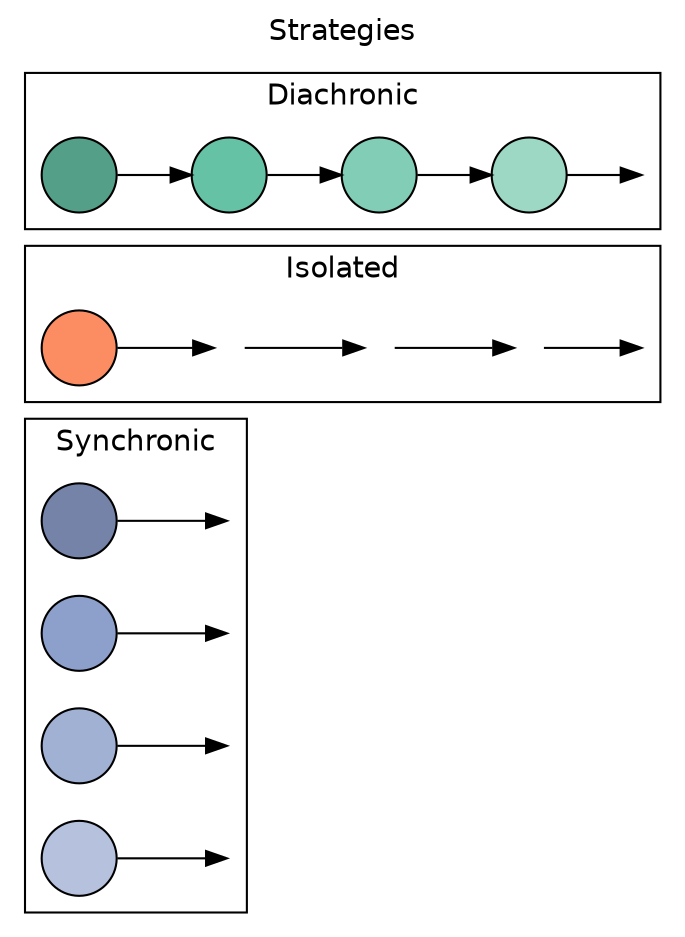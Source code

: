 digraph {
  rankdir=LR;
  label="Strategies";
  labelloc=t;
  fontname=helvetica;
  // bgcolor=transparent;

  node[fontname=helvetica; label=""; style=filled; shape=circle];

  // Set cluster order (top to bottom) by initializing
  // nodes in each cluster starting from bottom to top
  s4_1, solo_s1, d1;

  // Colors are people
  d1[fillcolor="#549F88"];
  d2[fillcolor="#66C2A5"];
  d3[fillcolor="#81CDB5"];
  d4[fillcolor="#9DD8C5"];
  s4_1[fillcolor="#7483A7"];
  s4_2[fillcolor="#8DA0CB"];
  s4_3[fillcolor="#A1B1D4"];
  s4_4[fillcolor="#B6C2DD"];
  solo_s1[fillcolor="#FC8D62"];

  // Invisible last nodes
  dinv1, soloinv2, s4inv1, s4inv2, s4inv3, s4inv4[style=invis, width=0];

  subgraph cluster1 {
    label="Diachronic";
    d1 -> d2 -> d3 -> d4 -> dinv1;
  }

  subgraph cluster2 {
    label="Isolated";
    solo_s1 -> solo_s2 -> solo_s3 -> solo_s4 -> soloinv2;

    solo_s2, solo_s3, solo_s4[style=invis, width=0.2];
  }

  subgraph cluster3 {
    label="Synchronic";
    rankdir=TB;
    s4_1 -> s4inv1;
    s4_2 -> s4inv2;
    s4_3 -> s4inv3;
    s4_4 -> s4inv4;
  }

}

